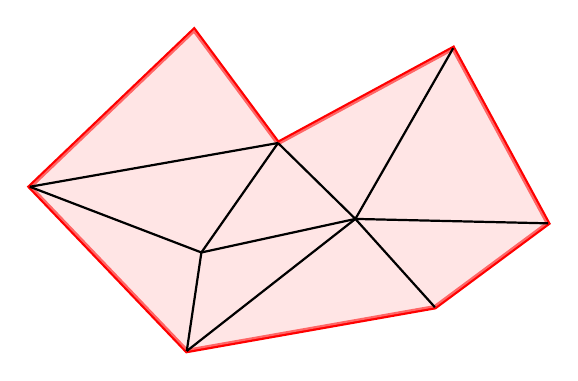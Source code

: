 \begin{tikzpicture}

\def\poly{ (0,0) -- (4,0)  -- (6,1) -- (5,4) --(2,3)--(1,5) -- (-2,3)--cycle}

\begin{scope}[rotate=10,scale=0.8]

\draw[red,ultra thick] \poly;
 \fill[red!20,opacity=0.5] \poly;
\coordinate (A) at (0.5,1.5);
\coordinate (B) at (3,1.6);

\begin{scope}[thick]
\draw (A) -- (B);
\draw (A) -- (0,0);
\draw (B) -- (0,0);
\draw (B) -- (4,0);
\draw (B) -- (6,1);
\draw (B) -- (5,4);
\draw (B) -- (2,3);
\draw (A) -- (2,3);
\draw (2,3) -- (-2,3);
\draw (A) -- (-2,3);
\end{scope}

\end{scope}




\end{tikzpicture}